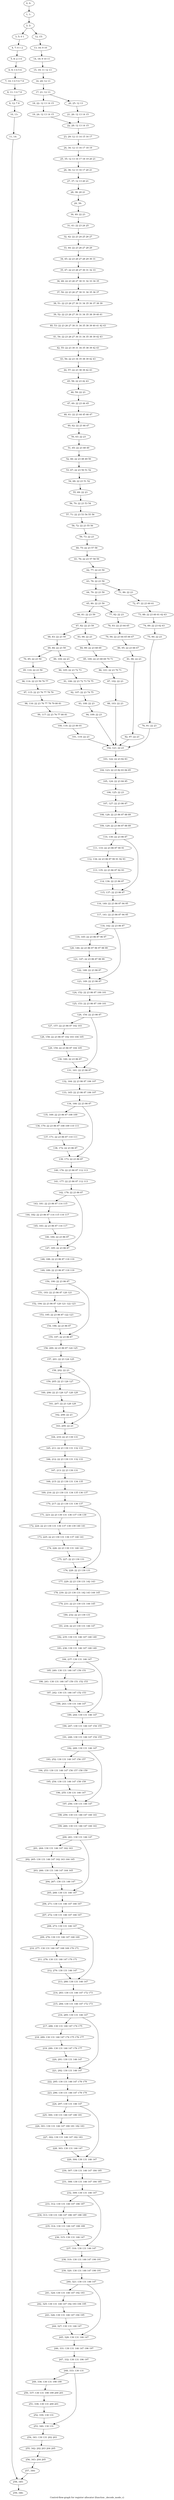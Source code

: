 digraph G {
graph [label="Control-flow-graph for register allocator (function _decode_mode_c)"]
0[label="0, 0: "];
1[label="1, 1: "];
2[label="2, 2: "];
3[label="3, 5: 0 1 "];
4[label="4, 7: 0 1 2 "];
5[label="5, 8: 2 3 4 "];
6[label="6, 9: 3 4 5 6 "];
7[label="7, 10: 3 4 5 6 7 8 "];
8[label="8, 11: 3 4 7 8 "];
9[label="9, 12: 7 8 "];
10[label="10, 13: "];
11[label="11, 14: "];
12[label="12, 15: "];
13[label="13, 16: 9 10 "];
14[label="14, 18: 9 10 11 "];
15[label="15, 19: 11 12 13 "];
16[label="16, 20: 12 13 "];
17[label="17, 21: 12 13 "];
18[label="18, 22: 12 13 14 15 "];
19[label="19, 24: 12 13 14 15 "];
20[label="20, 25: 12 13 "];
21[label="21, 26: 12 13 14 15 "];
22[label="22, 28: 12 13 14 15 "];
23[label="23, 29: 12 13 14 15 16 17 "];
24[label="24, 34: 12 13 16 17 18 19 "];
25[label="25, 35: 12 13 16 17 18 19 20 21 "];
26[label="26, 36: 12 13 16 17 20 21 "];
27[label="27, 37: 12 13 20 21 "];
28[label="28, 38: 20 21 "];
29[label="29, 39: "];
30[label="30, 40: 22 23 "];
31[label="31, 41: 22 23 24 25 "];
32[label="32, 42: 22 23 24 25 26 27 "];
33[label="33, 44: 22 23 26 27 28 29 "];
34[label="34, 45: 22 23 26 27 28 29 30 31 "];
35[label="35, 47: 22 23 26 27 30 31 32 33 "];
36[label="36, 48: 22 23 26 27 30 31 32 33 34 35 "];
37[label="37, 50: 22 23 26 27 30 31 34 35 36 37 "];
38[label="38, 51: 22 23 26 27 30 31 34 35 36 37 38 39 "];
39[label="39, 52: 22 23 26 27 30 31 34 35 38 39 40 41 "];
40[label="40, 53: 22 23 26 27 30 31 34 35 38 39 40 41 42 43 "];
41[label="41, 54: 22 23 26 27 30 31 34 35 38 39 42 43 "];
42[label="42, 55: 22 23 30 31 34 35 38 39 42 43 "];
43[label="43, 56: 22 23 34 35 38 39 42 43 "];
44[label="44, 57: 22 23 38 39 42 43 "];
45[label="45, 58: 22 23 42 43 "];
46[label="46, 59: 22 23 "];
47[label="47, 60: 22 23 44 45 "];
48[label="48, 61: 22 23 44 45 46 47 "];
49[label="49, 62: 22 23 46 47 "];
50[label="50, 63: 22 23 "];
51[label="51, 65: 22 23 48 49 "];
52[label="52, 66: 22 23 48 49 50 "];
53[label="53, 67: 22 23 50 51 52 "];
54[label="54, 68: 22 23 51 52 "];
55[label="55, 69: 22 23 "];
56[label="56, 70: 22 23 53 54 "];
57[label="57, 71: 22 23 53 54 55 56 "];
58[label="58, 72: 22 23 55 56 "];
59[label="59, 73: 22 23 "];
60[label="60, 75: 22 23 57 58 "];
61[label="61, 76: 22 23 57 58 59 "];
62[label="62, 77: 22 23 59 "];
63[label="63, 78: 22 23 59 "];
64[label="64, 79: 22 23 59 "];
65[label="65, 80: 22 23 59 "];
66[label="66, 81: 22 23 59 "];
67[label="67, 82: 22 23 59 "];
68[label="68, 83: 22 23 59 "];
69[label="69, 84: 22 23 59 "];
70[label="70, 85: 22 23 59 "];
71[label="71, 86: 22 23 "];
72[label="72, 87: 22 23 60 61 "];
73[label="73, 88: 22 23 60 61 62 63 "];
74[label="74, 89: 22 23 62 63 "];
75[label="75, 90: 22 23 "];
76[label="76, 91: 22 23 "];
77[label="77, 92: 22 23 "];
78[label="78, 93: 22 23 64 65 "];
79[label="79, 94: 22 23 64 65 66 67 "];
80[label="80, 95: 22 23 66 67 "];
81[label="81, 96: 22 23 "];
82[label="82, 97: 22 23 "];
83[label="83, 98: 22 23 "];
84[label="84, 99: 22 23 68 69 "];
85[label="85, 100: 22 23 68 69 70 71 "];
86[label="86, 101: 22 23 70 71 "];
87[label="87, 102: 22 23 "];
88[label="88, 103: 22 23 "];
89[label="89, 104: 22 23 "];
90[label="90, 105: 22 23 72 73 "];
91[label="91, 106: 22 23 72 73 74 75 "];
92[label="92, 107: 22 23 74 75 "];
93[label="93, 108: 22 23 "];
94[label="94, 109: 22 23 "];
95[label="95, 110: 22 23 59 "];
96[label="96, 114: 22 23 59 76 77 "];
97[label="97, 115: 22 23 76 77 78 79 "];
98[label="98, 116: 22 23 76 77 78 79 80 81 "];
99[label="99, 117: 22 23 76 77 80 81 "];
100[label="100, 118: 22 23 80 81 "];
101[label="101, 119: 22 23 "];
102[label="102, 121: 22 23 "];
103[label="103, 122: 22 23 82 83 "];
104[label="104, 123: 22 23 82 83 84 85 "];
105[label="105, 124: 22 23 84 85 "];
106[label="106, 125: 22 23 "];
107[label="107, 127: 22 23 86 87 "];
108[label="108, 128: 22 23 86 87 88 89 "];
109[label="109, 129: 22 23 86 87 88 89 "];
110[label="110, 130: 22 23 86 87 "];
111[label="111, 133: 22 23 86 87 90 91 "];
112[label="112, 134: 22 23 86 87 90 91 92 93 "];
113[label="113, 135: 22 23 86 87 92 93 "];
114[label="114, 136: 22 23 86 87 "];
115[label="115, 137: 22 23 86 87 "];
116[label="116, 140: 22 23 86 87 94 95 "];
117[label="117, 141: 22 23 86 87 94 95 "];
118[label="118, 142: 22 23 86 87 "];
119[label="119, 145: 22 23 86 87 96 97 "];
120[label="120, 146: 22 23 86 87 96 97 98 99 "];
121[label="121, 147: 22 23 86 87 98 99 "];
122[label="122, 148: 22 23 86 87 "];
123[label="123, 149: 22 23 86 87 "];
124[label="124, 152: 22 23 86 87 100 101 "];
125[label="125, 153: 22 23 86 87 100 101 "];
126[label="126, 154: 22 23 86 87 "];
127[label="127, 157: 22 23 86 87 102 103 "];
128[label="128, 158: 22 23 86 87 102 103 104 105 "];
129[label="129, 159: 22 23 86 87 104 105 "];
130[label="130, 160: 22 23 86 87 "];
131[label="131, 161: 22 23 86 87 "];
132[label="132, 164: 22 23 86 87 106 107 "];
133[label="133, 165: 22 23 86 87 106 107 "];
134[label="134, 166: 22 23 86 87 "];
135[label="135, 169: 22 23 86 87 108 109 "];
136[label="136, 170: 22 23 86 87 108 109 110 111 "];
137[label="137, 171: 22 23 86 87 110 111 "];
138[label="138, 172: 22 23 86 87 "];
139[label="139, 173: 22 23 86 87 "];
140[label="140, 176: 22 23 86 87 112 113 "];
141[label="141, 177: 22 23 86 87 112 113 "];
142[label="142, 178: 22 23 86 87 "];
143[label="143, 181: 22 23 86 87 114 115 "];
144[label="144, 182: 22 23 86 87 114 115 116 117 "];
145[label="145, 183: 22 23 86 87 116 117 "];
146[label="146, 184: 22 23 86 87 "];
147[label="147, 185: 22 23 86 87 "];
148[label="148, 188: 22 23 86 87 118 119 "];
149[label="149, 189: 22 23 86 87 118 119 "];
150[label="150, 190: 22 23 86 87 "];
151[label="151, 193: 22 23 86 87 120 121 "];
152[label="152, 194: 22 23 86 87 120 121 122 123 "];
153[label="153, 195: 22 23 86 87 122 123 "];
154[label="154, 196: 22 23 86 87 "];
155[label="155, 197: 22 23 86 87 "];
156[label="156, 200: 22 23 86 87 124 125 "];
157[label="157, 201: 22 23 124 125 "];
158[label="158, 202: 22 23 "];
159[label="159, 205: 22 23 126 127 "];
160[label="160, 206: 22 23 126 127 128 129 "];
161[label="161, 207: 22 23 128 129 "];
162[label="162, 208: 22 23 "];
163[label="163, 209: 22 23 "];
164[label="164, 210: 22 23 130 131 "];
165[label="165, 211: 22 23 130 131 132 133 "];
166[label="166, 212: 22 23 130 131 132 133 "];
167[label="167, 213: 22 23 130 131 "];
168[label="168, 215: 22 23 130 131 134 135 "];
169[label="169, 216: 22 23 130 131 134 135 136 137 "];
170[label="170, 217: 22 23 130 131 136 137 "];
171[label="171, 223: 22 23 130 131 136 137 138 139 "];
172[label="172, 224: 22 23 130 131 136 137 138 139 140 141 "];
173[label="173, 225: 22 23 130 131 136 137 140 141 "];
174[label="174, 226: 22 23 130 131 140 141 "];
175[label="175, 227: 22 23 130 131 "];
176[label="176, 228: 22 23 130 131 "];
177[label="177, 229: 22 23 130 131 142 143 "];
178[label="178, 230: 22 23 130 131 142 143 144 145 "];
179[label="179, 231: 22 23 130 131 144 145 "];
180[label="180, 232: 22 23 130 131 "];
181[label="181, 234: 22 23 130 131 146 147 "];
182[label="182, 235: 130 131 146 147 148 149 "];
183[label="183, 236: 130 131 146 147 148 149 "];
184[label="184, 237: 130 131 146 147 "];
185[label="185, 240: 130 131 146 147 150 151 "];
186[label="186, 241: 130 131 146 147 150 151 152 153 "];
187[label="187, 242: 130 131 146 147 152 153 "];
188[label="188, 243: 130 131 146 147 "];
189[label="189, 244: 130 131 146 147 "];
190[label="190, 247: 130 131 146 147 154 155 "];
191[label="191, 248: 130 131 146 147 154 155 "];
192[label="192, 249: 130 131 146 147 "];
193[label="193, 252: 130 131 146 147 156 157 "];
194[label="194, 253: 130 131 146 147 156 157 158 159 "];
195[label="195, 254: 130 131 146 147 158 159 "];
196[label="196, 255: 130 131 146 147 "];
197[label="197, 256: 130 131 146 147 "];
198[label="198, 259: 130 131 146 147 160 161 "];
199[label="199, 260: 130 131 146 147 160 161 "];
200[label="200, 261: 130 131 146 147 "];
201[label="201, 264: 130 131 146 147 162 163 "];
202[label="202, 265: 130 131 146 147 162 163 164 165 "];
203[label="203, 266: 130 131 146 147 164 165 "];
204[label="204, 267: 130 131 146 147 "];
205[label="205, 268: 130 131 146 147 "];
206[label="206, 271: 130 131 146 147 166 167 "];
207[label="207, 272: 130 131 146 147 166 167 "];
208[label="208, 273: 130 131 146 147 "];
209[label="209, 276: 130 131 146 147 168 169 "];
210[label="210, 277: 130 131 146 147 168 169 170 171 "];
211[label="211, 278: 130 131 146 147 170 171 "];
212[label="212, 279: 130 131 146 147 "];
213[label="213, 280: 130 131 146 147 "];
214[label="214, 283: 130 131 146 147 172 173 "];
215[label="215, 284: 130 131 146 147 172 173 "];
216[label="216, 285: 130 131 146 147 "];
217[label="217, 288: 130 131 146 147 174 175 "];
218[label="218, 289: 130 131 146 147 174 175 176 177 "];
219[label="219, 290: 130 131 146 147 176 177 "];
220[label="220, 291: 130 131 146 147 "];
221[label="221, 292: 130 131 146 147 "];
222[label="222, 295: 130 131 146 147 178 179 "];
223[label="223, 296: 130 131 146 147 178 179 "];
224[label="224, 297: 130 131 146 147 "];
225[label="225, 300: 130 131 146 147 180 181 "];
226[label="226, 301: 130 131 146 147 180 181 182 183 "];
227[label="227, 302: 130 131 146 147 182 183 "];
228[label="228, 303: 130 131 146 147 "];
229[label="229, 304: 130 131 146 147 "];
230[label="230, 307: 130 131 146 147 184 185 "];
231[label="231, 308: 130 131 146 147 184 185 "];
232[label="232, 309: 130 131 146 147 "];
233[label="233, 312: 130 131 146 147 186 187 "];
234[label="234, 313: 130 131 146 147 186 187 188 189 "];
235[label="235, 314: 130 131 146 147 188 189 "];
236[label="236, 315: 130 131 146 147 "];
237[label="237, 316: 130 131 146 147 "];
238[label="238, 319: 130 131 146 147 190 191 "];
239[label="239, 320: 130 131 146 147 190 191 "];
240[label="240, 321: 130 131 146 147 "];
241[label="241, 324: 130 131 146 147 192 193 "];
242[label="242, 325: 130 131 146 147 192 193 194 195 "];
243[label="243, 326: 130 131 146 147 194 195 "];
244[label="244, 327: 130 131 146 147 "];
245[label="245, 328: 130 131 146 147 "];
246[label="246, 331: 130 131 146 147 196 197 "];
247[label="247, 332: 130 131 196 197 "];
248[label="248, 333: 130 131 "];
249[label="249, 336: 130 131 198 199 "];
250[label="250, 337: 130 131 198 199 200 201 "];
251[label="251, 338: 130 131 200 201 "];
252[label="252, 339: 130 131 "];
253[label="253, 340: 130 131 "];
254[label="254, 341: 130 131 202 203 "];
255[label="255, 342: 202 203 204 205 "];
256[label="256, 343: 204 205 "];
257[label="257, 344: "];
258[label="258, 345: "];
259[label="259, 346: "];
0->1 ;
1->2 ;
2->3 ;
2->12 ;
3->4 ;
4->5 ;
5->6 ;
6->7 ;
7->8 ;
8->9 ;
9->10 ;
10->11 ;
11->258 ;
12->13 ;
13->14 ;
14->15 ;
15->16 ;
16->17 ;
17->18 ;
17->20 ;
18->19 ;
19->22 ;
20->21 ;
21->22 ;
22->23 ;
23->24 ;
24->25 ;
25->26 ;
26->27 ;
27->28 ;
28->29 ;
29->30 ;
30->31 ;
31->32 ;
32->33 ;
33->34 ;
34->35 ;
35->36 ;
36->37 ;
37->38 ;
38->39 ;
39->40 ;
40->41 ;
41->42 ;
42->43 ;
43->44 ;
44->45 ;
45->46 ;
46->47 ;
47->48 ;
48->49 ;
49->50 ;
50->51 ;
51->52 ;
52->53 ;
53->54 ;
54->55 ;
55->56 ;
56->57 ;
57->58 ;
58->59 ;
59->60 ;
60->61 ;
61->62 ;
62->63 ;
63->64 ;
63->71 ;
64->65 ;
65->66 ;
65->77 ;
66->67 ;
67->68 ;
67->83 ;
68->69 ;
69->70 ;
69->89 ;
70->95 ;
71->72 ;
72->73 ;
73->74 ;
74->75 ;
75->76 ;
76->102 ;
77->78 ;
78->79 ;
79->80 ;
80->81 ;
81->82 ;
82->102 ;
83->84 ;
84->85 ;
85->86 ;
86->87 ;
87->88 ;
88->102 ;
89->90 ;
90->91 ;
91->92 ;
92->93 ;
93->94 ;
94->102 ;
95->96 ;
96->97 ;
97->98 ;
98->99 ;
99->100 ;
100->101 ;
101->102 ;
102->103 ;
103->104 ;
104->105 ;
105->106 ;
106->107 ;
107->108 ;
108->109 ;
109->110 ;
110->111 ;
110->115 ;
111->112 ;
112->113 ;
113->114 ;
114->115 ;
115->116 ;
116->117 ;
117->118 ;
118->119 ;
118->123 ;
119->120 ;
120->121 ;
121->122 ;
122->123 ;
123->124 ;
124->125 ;
125->126 ;
126->127 ;
126->131 ;
127->128 ;
128->129 ;
129->130 ;
130->131 ;
131->132 ;
132->133 ;
133->134 ;
134->135 ;
134->139 ;
135->136 ;
136->137 ;
137->138 ;
138->139 ;
139->140 ;
140->141 ;
141->142 ;
142->143 ;
142->147 ;
143->144 ;
144->145 ;
145->146 ;
146->147 ;
147->148 ;
148->149 ;
149->150 ;
150->151 ;
150->155 ;
151->152 ;
152->153 ;
153->154 ;
154->155 ;
155->156 ;
156->157 ;
157->158 ;
158->159 ;
158->163 ;
159->160 ;
160->161 ;
161->162 ;
162->163 ;
163->164 ;
164->165 ;
165->166 ;
166->167 ;
167->168 ;
168->169 ;
169->170 ;
170->171 ;
170->176 ;
171->172 ;
172->173 ;
173->174 ;
174->175 ;
175->176 ;
176->177 ;
177->178 ;
178->179 ;
179->180 ;
180->181 ;
181->182 ;
182->183 ;
183->184 ;
184->185 ;
184->189 ;
185->186 ;
186->187 ;
187->188 ;
188->189 ;
189->190 ;
190->191 ;
191->192 ;
192->193 ;
192->197 ;
193->194 ;
194->195 ;
195->196 ;
196->197 ;
197->198 ;
198->199 ;
199->200 ;
200->201 ;
200->205 ;
201->202 ;
202->203 ;
203->204 ;
204->205 ;
205->206 ;
206->207 ;
207->208 ;
208->209 ;
208->213 ;
209->210 ;
210->211 ;
211->212 ;
212->213 ;
213->214 ;
214->215 ;
215->216 ;
216->217 ;
216->221 ;
217->218 ;
218->219 ;
219->220 ;
220->221 ;
221->222 ;
222->223 ;
223->224 ;
224->225 ;
224->229 ;
225->226 ;
226->227 ;
227->228 ;
228->229 ;
229->230 ;
230->231 ;
231->232 ;
232->233 ;
232->237 ;
233->234 ;
234->235 ;
235->236 ;
236->237 ;
237->238 ;
238->239 ;
239->240 ;
240->241 ;
240->245 ;
241->242 ;
242->243 ;
243->244 ;
244->245 ;
245->246 ;
246->247 ;
247->248 ;
248->249 ;
248->253 ;
249->250 ;
250->251 ;
251->252 ;
252->253 ;
253->254 ;
254->255 ;
255->256 ;
256->257 ;
257->258 ;
258->259 ;
}
